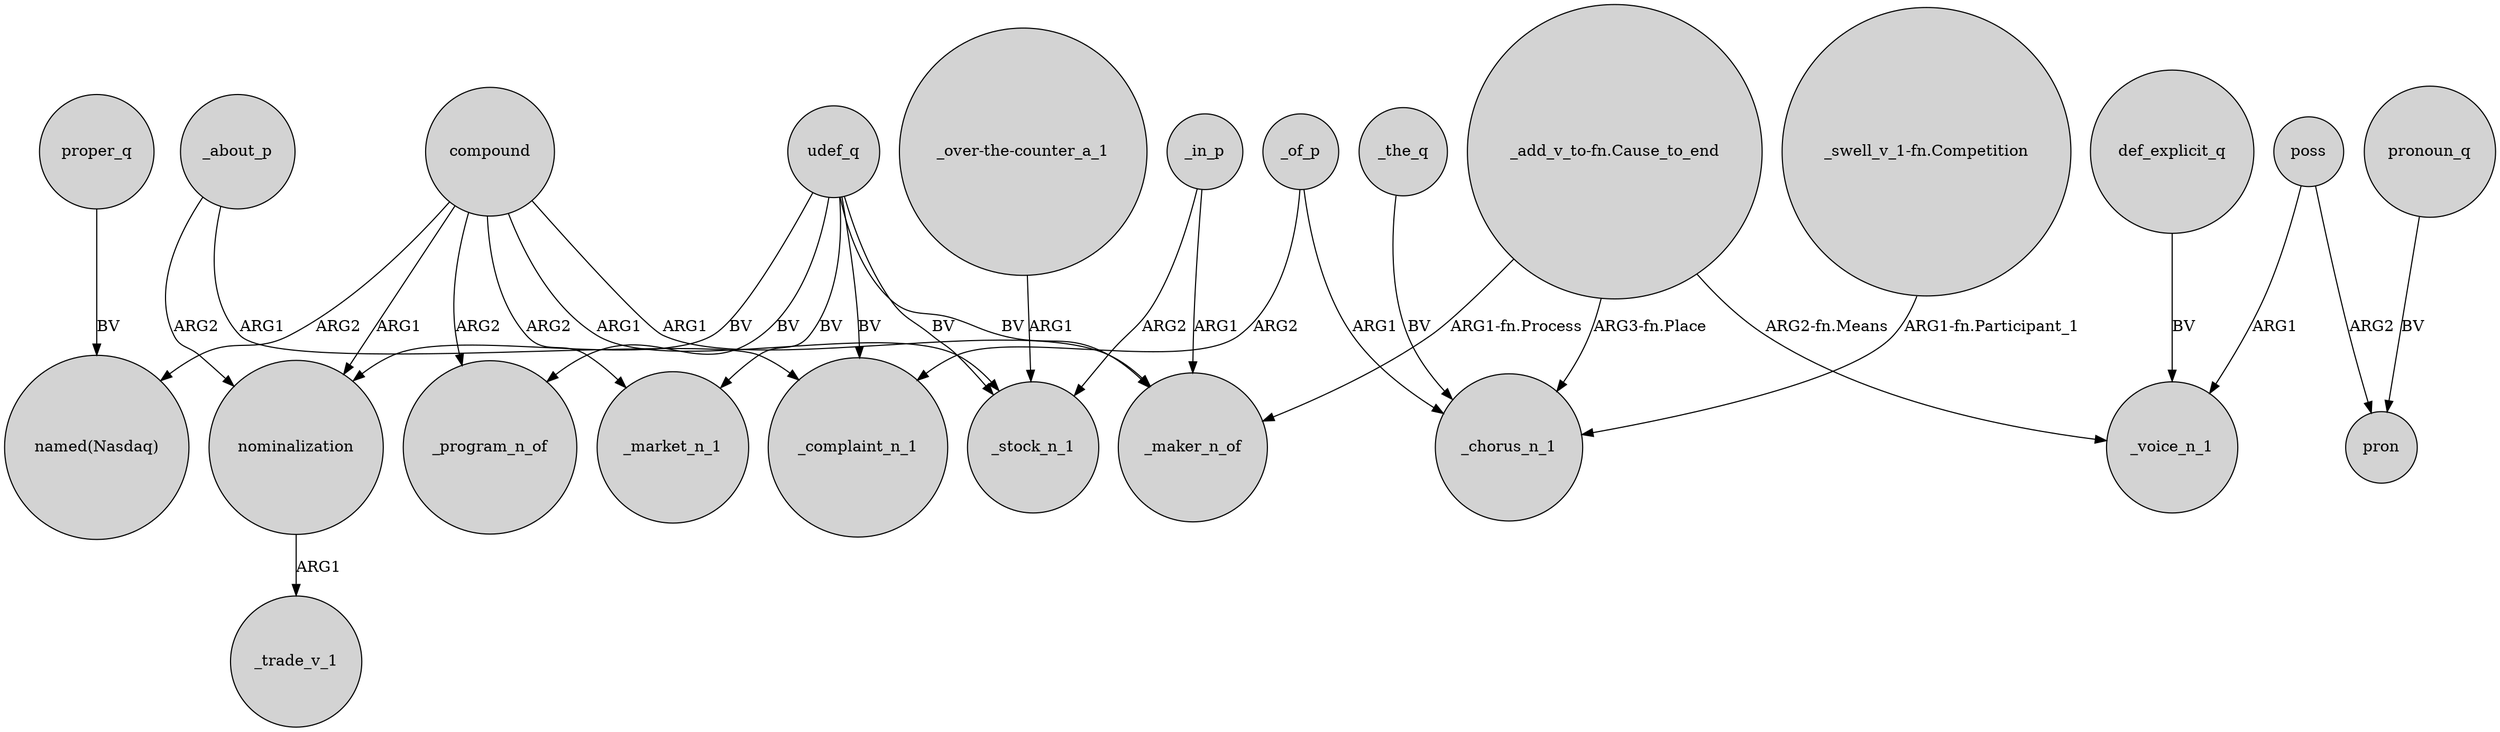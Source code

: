 digraph {
	node [shape=circle style=filled]
	udef_q -> _market_n_1 [label=BV]
	_about_p -> _complaint_n_1 [label=ARG1]
	proper_q -> "named(Nasdaq)" [label=BV]
	compound -> _market_n_1 [label=ARG2]
	udef_q -> _complaint_n_1 [label=BV]
	"_add_v_to-fn.Cause_to_end" -> _voice_n_1 [label="ARG2-fn.Means"]
	udef_q -> nominalization [label=BV]
	_of_p -> _complaint_n_1 [label=ARG2]
	def_explicit_q -> _voice_n_1 [label=BV]
	"_add_v_to-fn.Cause_to_end" -> _maker_n_of [label="ARG1-fn.Process"]
	_about_p -> nominalization [label=ARG2]
	udef_q -> _program_n_of [label=BV]
	compound -> _stock_n_1 [label=ARG1]
	udef_q -> _maker_n_of [label=BV]
	poss -> _voice_n_1 [label=ARG1]
	compound -> _program_n_of [label=ARG2]
	pronoun_q -> pron [label=BV]
	compound -> nominalization [label=ARG1]
	_in_p -> _maker_n_of [label=ARG1]
	udef_q -> _stock_n_1 [label=BV]
	poss -> pron [label=ARG2]
	_in_p -> _stock_n_1 [label=ARG2]
	_the_q -> _chorus_n_1 [label=BV]
	"_swell_v_1-fn.Competition" -> _chorus_n_1 [label="ARG1-fn.Participant_1"]
	"_add_v_to-fn.Cause_to_end" -> _chorus_n_1 [label="ARG3-fn.Place"]
	compound -> _maker_n_of [label=ARG1]
	"_over-the-counter_a_1" -> _stock_n_1 [label=ARG1]
	_of_p -> _chorus_n_1 [label=ARG1]
	compound -> "named(Nasdaq)" [label=ARG2]
	nominalization -> _trade_v_1 [label=ARG1]
}
